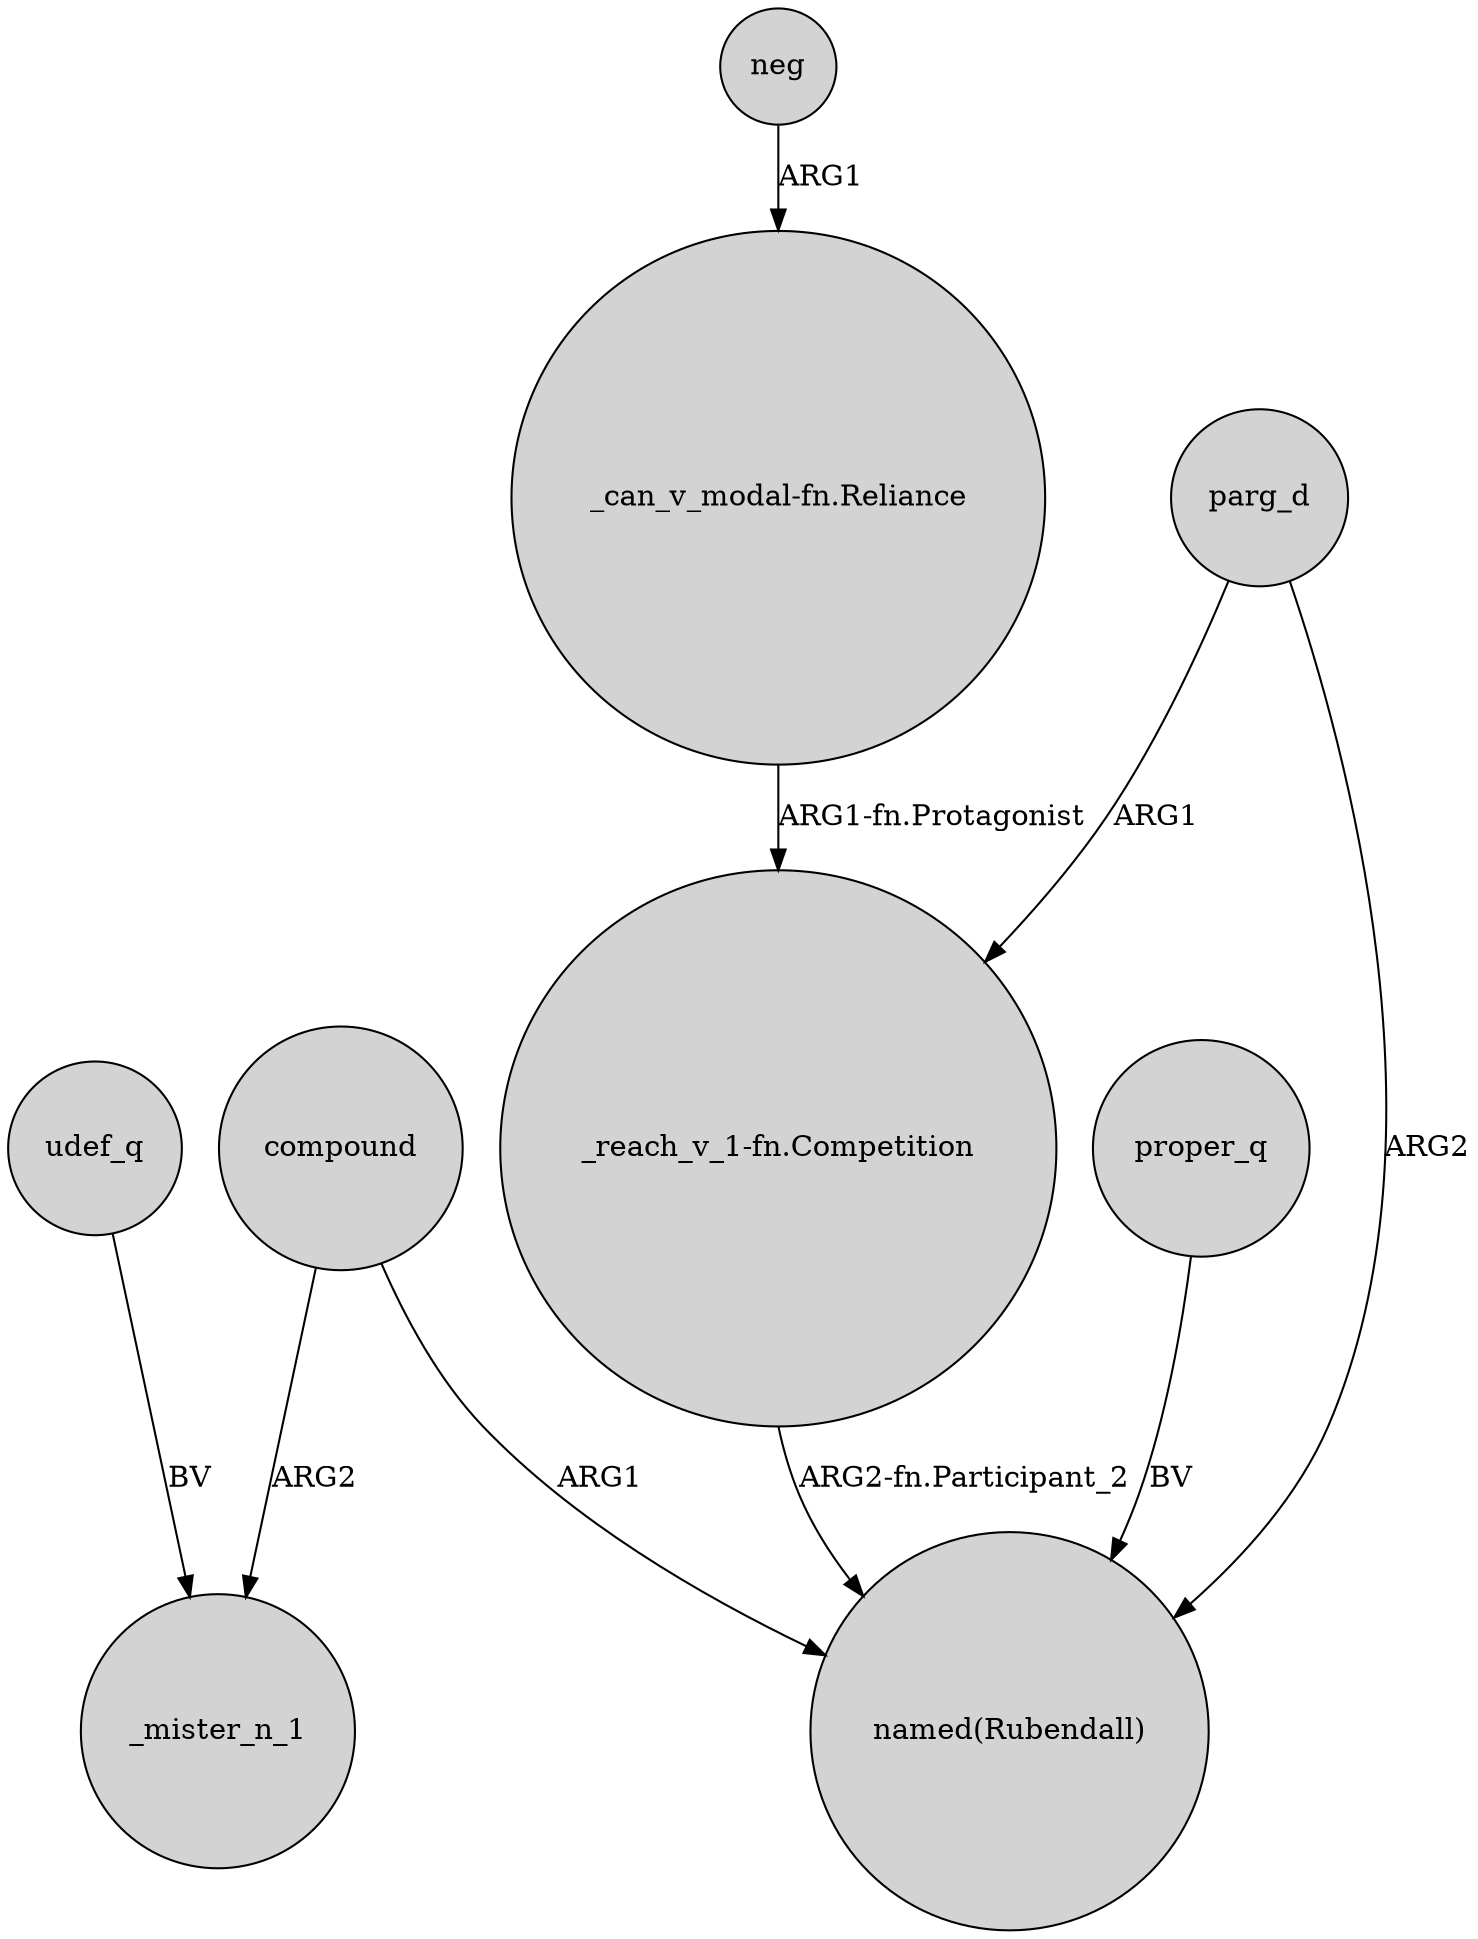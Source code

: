 digraph {
	node [shape=circle style=filled]
	neg -> "_can_v_modal-fn.Reliance" [label=ARG1]
	compound -> _mister_n_1 [label=ARG2]
	parg_d -> "named(Rubendall)" [label=ARG2]
	compound -> "named(Rubendall)" [label=ARG1]
	"_reach_v_1-fn.Competition" -> "named(Rubendall)" [label="ARG2-fn.Participant_2"]
	udef_q -> _mister_n_1 [label=BV]
	"_can_v_modal-fn.Reliance" -> "_reach_v_1-fn.Competition" [label="ARG1-fn.Protagonist"]
	parg_d -> "_reach_v_1-fn.Competition" [label=ARG1]
	proper_q -> "named(Rubendall)" [label=BV]
}
